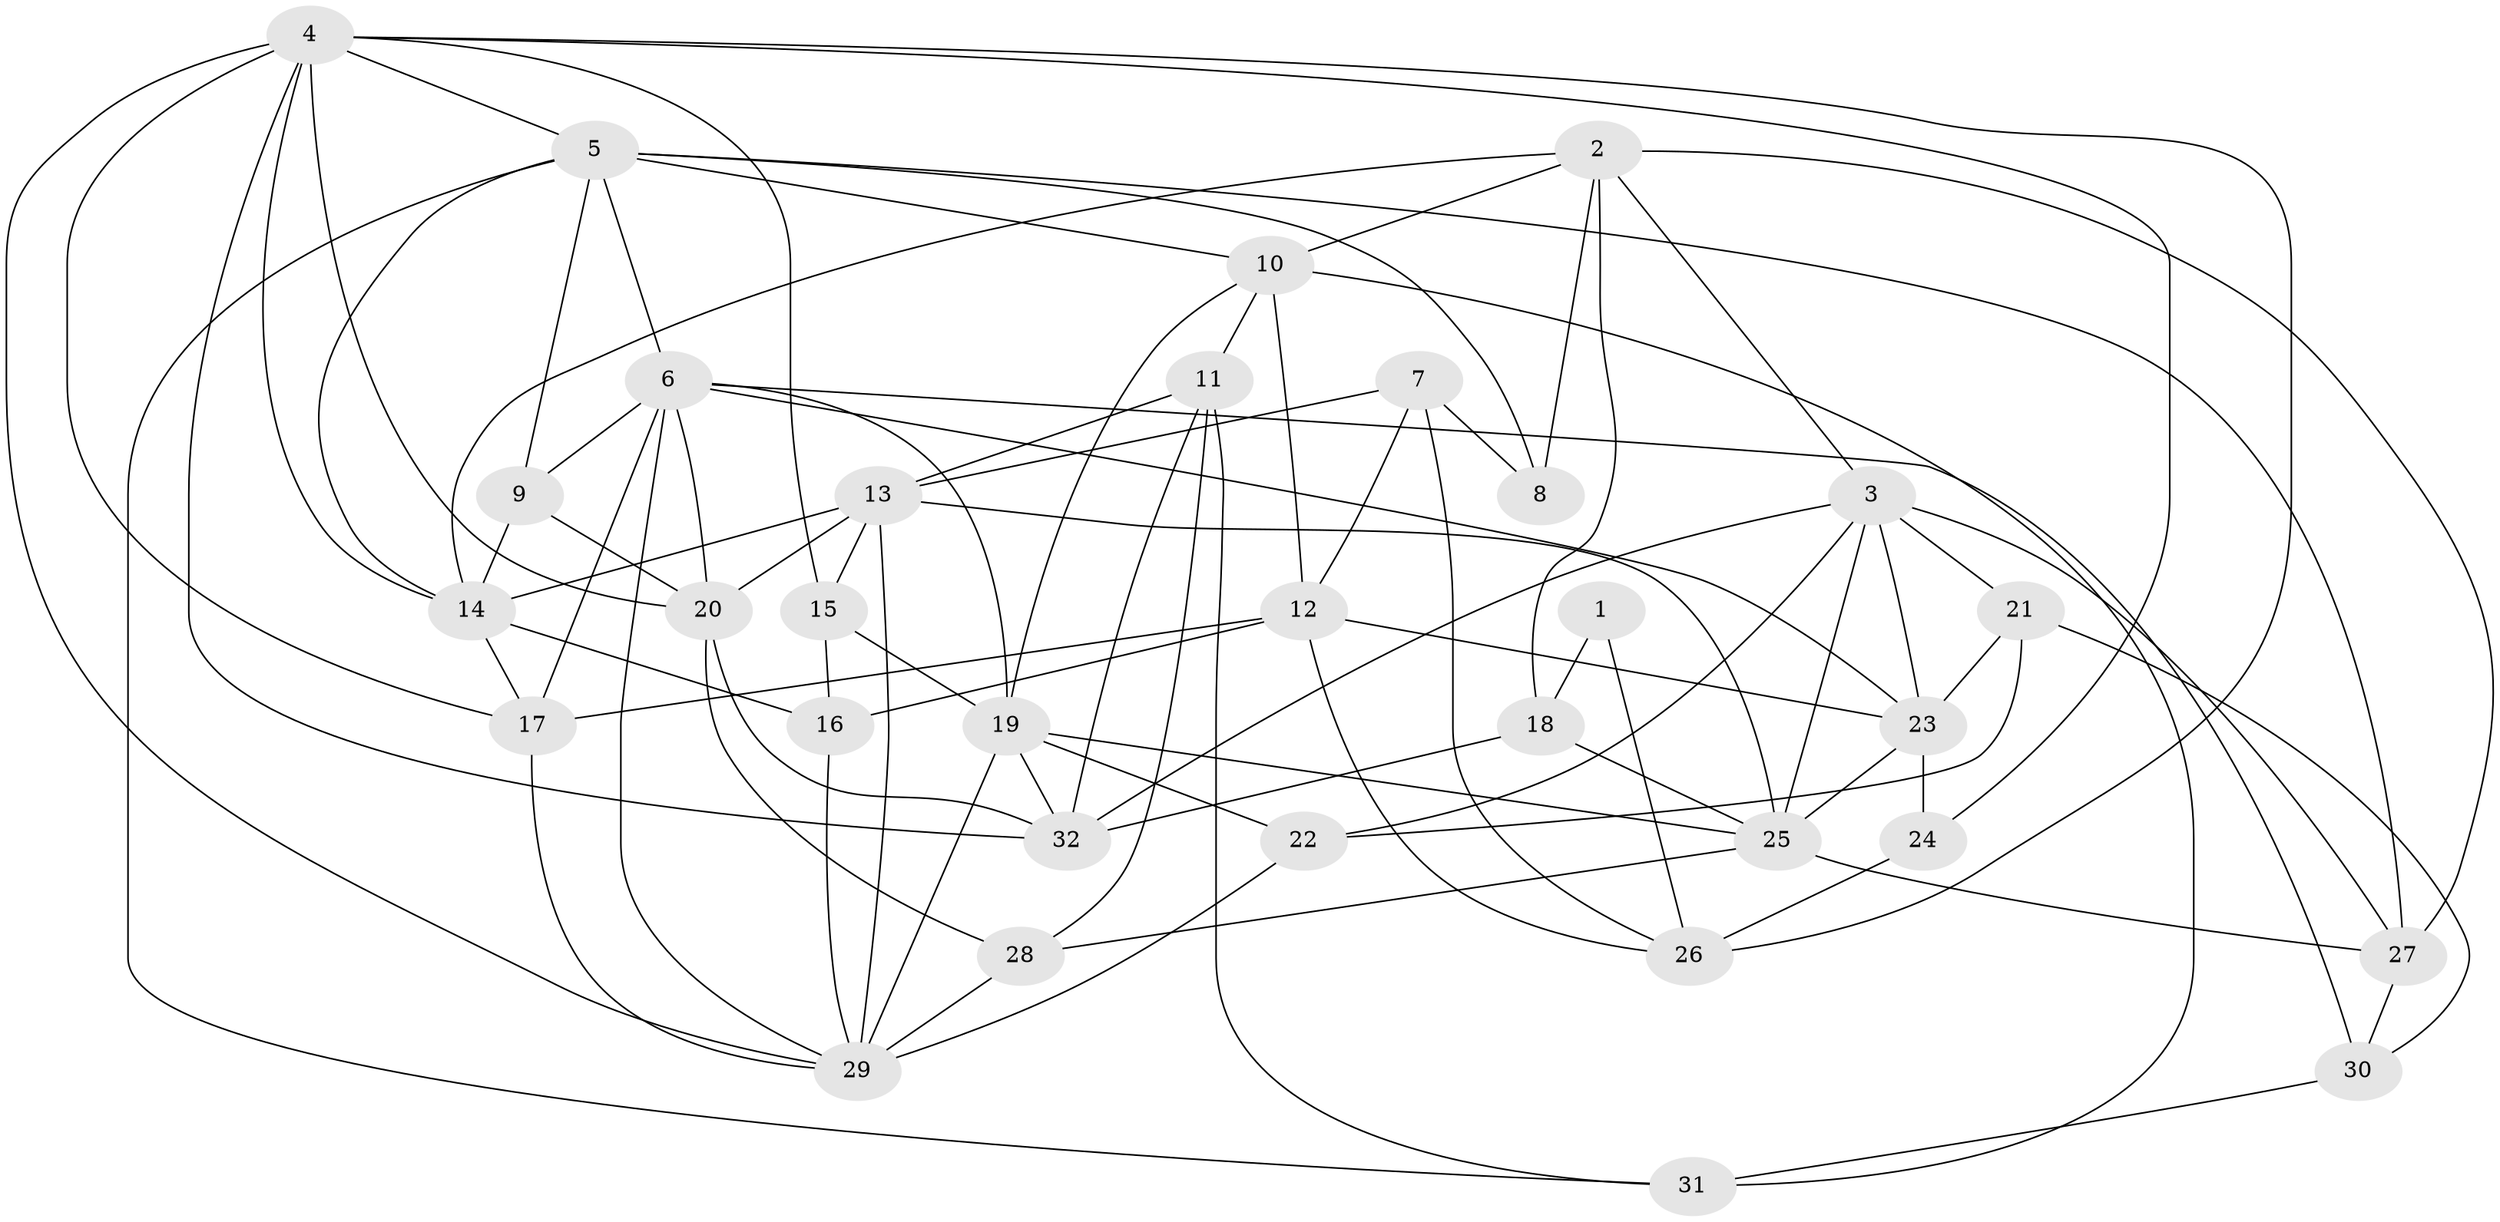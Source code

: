 // original degree distribution, {4: 0.3125, 2: 0.09375, 5: 0.171875, 3: 0.296875, 6: 0.09375, 9: 0.015625, 7: 0.015625}
// Generated by graph-tools (version 1.1) at 2025/37/03/04/25 23:37:13]
// undirected, 32 vertices, 86 edges
graph export_dot {
  node [color=gray90,style=filled];
  1;
  2;
  3;
  4;
  5;
  6;
  7;
  8;
  9;
  10;
  11;
  12;
  13;
  14;
  15;
  16;
  17;
  18;
  19;
  20;
  21;
  22;
  23;
  24;
  25;
  26;
  27;
  28;
  29;
  30;
  31;
  32;
  1 -- 18 [weight=1.0];
  1 -- 26 [weight=1.0];
  2 -- 3 [weight=1.0];
  2 -- 8 [weight=1.0];
  2 -- 10 [weight=1.0];
  2 -- 14 [weight=1.0];
  2 -- 18 [weight=1.0];
  2 -- 27 [weight=1.0];
  3 -- 21 [weight=1.0];
  3 -- 22 [weight=1.0];
  3 -- 23 [weight=1.0];
  3 -- 25 [weight=1.0];
  3 -- 27 [weight=1.0];
  3 -- 32 [weight=1.0];
  4 -- 5 [weight=1.0];
  4 -- 14 [weight=1.0];
  4 -- 15 [weight=1.0];
  4 -- 17 [weight=1.0];
  4 -- 20 [weight=1.0];
  4 -- 24 [weight=1.0];
  4 -- 26 [weight=1.0];
  4 -- 29 [weight=1.0];
  4 -- 32 [weight=1.0];
  5 -- 6 [weight=1.0];
  5 -- 8 [weight=1.0];
  5 -- 9 [weight=1.0];
  5 -- 10 [weight=1.0];
  5 -- 14 [weight=1.0];
  5 -- 27 [weight=1.0];
  5 -- 31 [weight=1.0];
  6 -- 9 [weight=1.0];
  6 -- 17 [weight=2.0];
  6 -- 19 [weight=1.0];
  6 -- 20 [weight=1.0];
  6 -- 23 [weight=1.0];
  6 -- 29 [weight=1.0];
  6 -- 30 [weight=1.0];
  7 -- 8 [weight=1.0];
  7 -- 12 [weight=1.0];
  7 -- 13 [weight=1.0];
  7 -- 26 [weight=1.0];
  9 -- 14 [weight=1.0];
  9 -- 20 [weight=1.0];
  10 -- 11 [weight=1.0];
  10 -- 12 [weight=1.0];
  10 -- 19 [weight=1.0];
  10 -- 31 [weight=1.0];
  11 -- 13 [weight=1.0];
  11 -- 28 [weight=1.0];
  11 -- 31 [weight=1.0];
  11 -- 32 [weight=1.0];
  12 -- 16 [weight=1.0];
  12 -- 17 [weight=1.0];
  12 -- 23 [weight=1.0];
  12 -- 26 [weight=1.0];
  13 -- 14 [weight=1.0];
  13 -- 15 [weight=1.0];
  13 -- 20 [weight=2.0];
  13 -- 25 [weight=1.0];
  13 -- 29 [weight=1.0];
  14 -- 16 [weight=1.0];
  14 -- 17 [weight=1.0];
  15 -- 16 [weight=2.0];
  15 -- 19 [weight=2.0];
  16 -- 29 [weight=1.0];
  17 -- 29 [weight=2.0];
  18 -- 25 [weight=1.0];
  18 -- 32 [weight=1.0];
  19 -- 22 [weight=1.0];
  19 -- 25 [weight=2.0];
  19 -- 29 [weight=3.0];
  19 -- 32 [weight=1.0];
  20 -- 28 [weight=1.0];
  20 -- 32 [weight=1.0];
  21 -- 22 [weight=1.0];
  21 -- 23 [weight=1.0];
  21 -- 30 [weight=1.0];
  22 -- 29 [weight=1.0];
  23 -- 24 [weight=1.0];
  23 -- 25 [weight=1.0];
  24 -- 26 [weight=1.0];
  25 -- 27 [weight=1.0];
  25 -- 28 [weight=1.0];
  27 -- 30 [weight=1.0];
  28 -- 29 [weight=1.0];
  30 -- 31 [weight=1.0];
}
